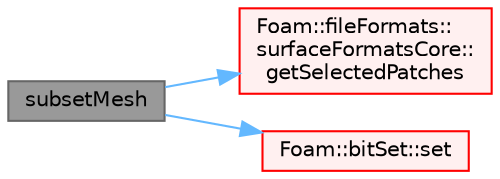 digraph "subsetMesh"
{
 // LATEX_PDF_SIZE
  bgcolor="transparent";
  edge [fontname=Helvetica,fontsize=10,labelfontname=Helvetica,labelfontsize=10];
  node [fontname=Helvetica,fontsize=10,shape=box,height=0.2,width=0.4];
  rankdir="LR";
  Node1 [id="Node000001",label="subsetMesh",height=0.2,width=0.4,color="gray40", fillcolor="grey60", style="filled", fontcolor="black",tooltip=" "];
  Node1 -> Node2 [id="edge1_Node000001_Node000002",color="steelblue1",style="solid",tooltip=" "];
  Node2 [id="Node000002",label="Foam::fileFormats::\lsurfaceFormatsCore::\lgetSelectedPatches",height=0.2,width=0.4,color="red", fillcolor="#FFF0F0", style="filled",URL="$classFoam_1_1fileFormats_1_1surfaceFormatsCore.html#a14594697f5a6249bc43071f0eca35920",tooltip=" "];
  Node1 -> Node4 [id="edge2_Node000001_Node000004",color="steelblue1",style="solid",tooltip=" "];
  Node4 [id="Node000004",label="Foam::bitSet::set",height=0.2,width=0.4,color="red", fillcolor="#FFF0F0", style="filled",URL="$classFoam_1_1bitSet.html#a328eb3151d671c04eca8b15a44279b8e",tooltip=" "];
}
